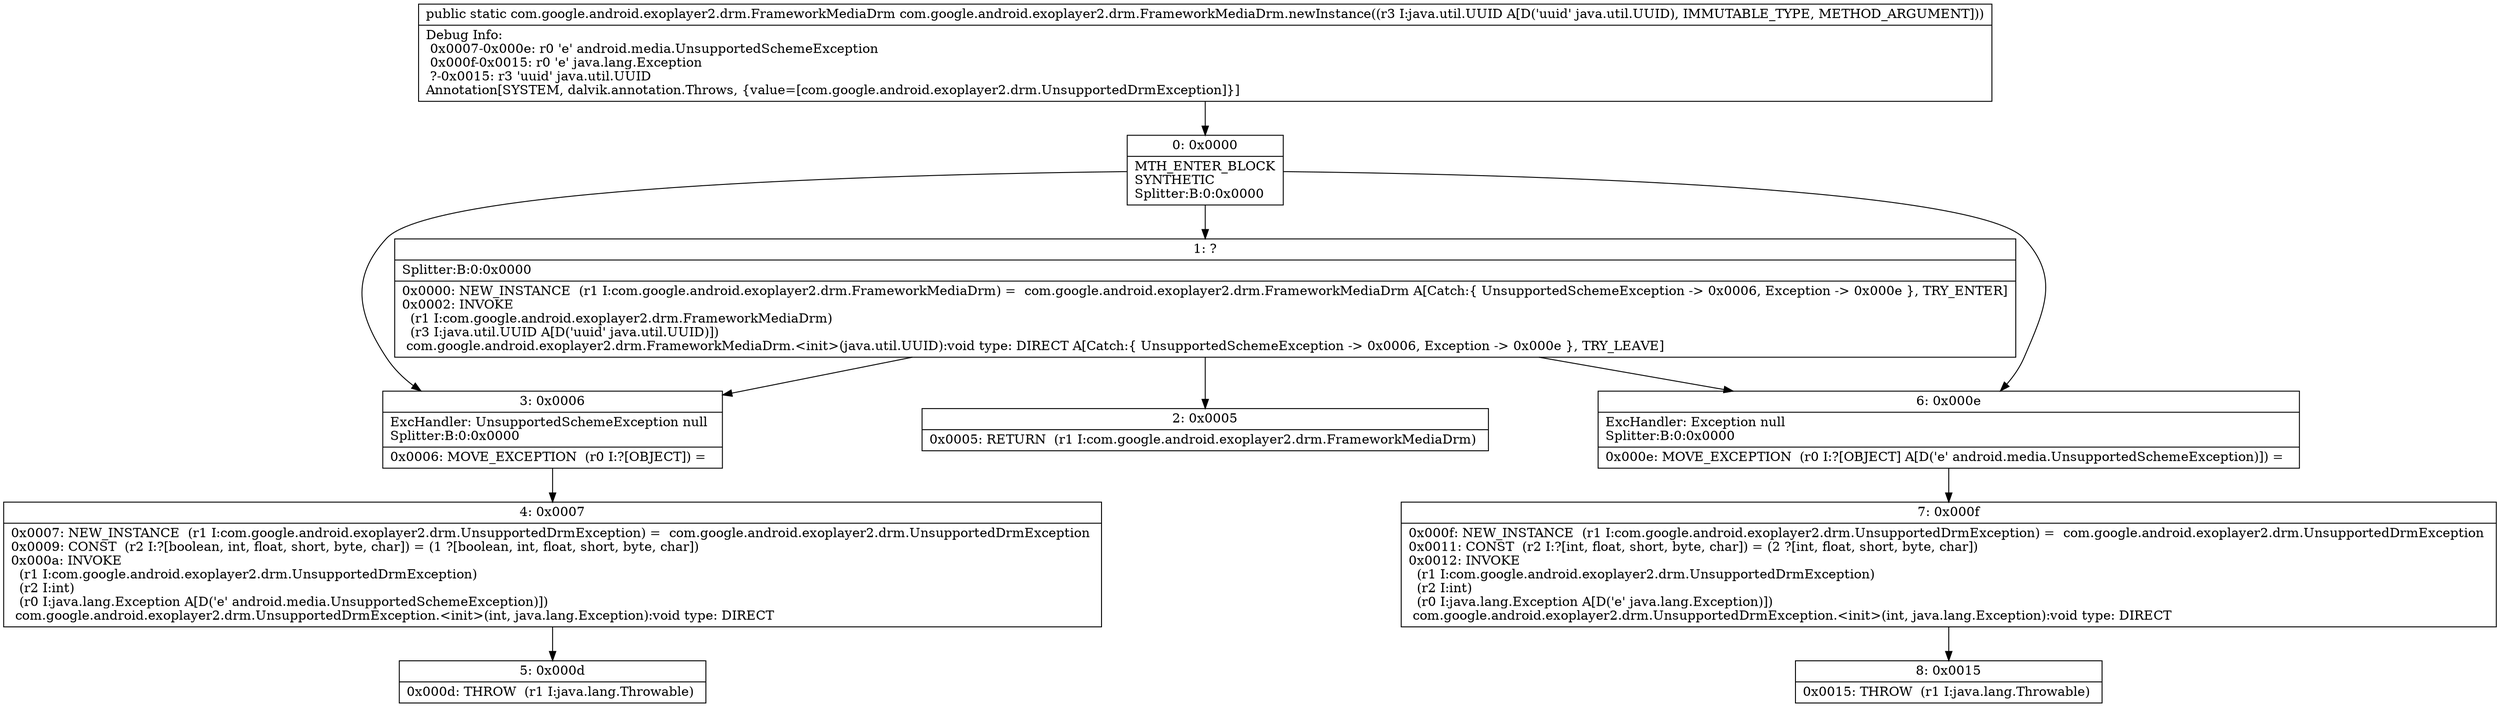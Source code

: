 digraph "CFG forcom.google.android.exoplayer2.drm.FrameworkMediaDrm.newInstance(Ljava\/util\/UUID;)Lcom\/google\/android\/exoplayer2\/drm\/FrameworkMediaDrm;" {
Node_0 [shape=record,label="{0\:\ 0x0000|MTH_ENTER_BLOCK\lSYNTHETIC\lSplitter:B:0:0x0000\l}"];
Node_1 [shape=record,label="{1\:\ ?|Splitter:B:0:0x0000\l|0x0000: NEW_INSTANCE  (r1 I:com.google.android.exoplayer2.drm.FrameworkMediaDrm) =  com.google.android.exoplayer2.drm.FrameworkMediaDrm A[Catch:\{ UnsupportedSchemeException \-\> 0x0006, Exception \-\> 0x000e \}, TRY_ENTER]\l0x0002: INVOKE  \l  (r1 I:com.google.android.exoplayer2.drm.FrameworkMediaDrm)\l  (r3 I:java.util.UUID A[D('uuid' java.util.UUID)])\l com.google.android.exoplayer2.drm.FrameworkMediaDrm.\<init\>(java.util.UUID):void type: DIRECT A[Catch:\{ UnsupportedSchemeException \-\> 0x0006, Exception \-\> 0x000e \}, TRY_LEAVE]\l}"];
Node_2 [shape=record,label="{2\:\ 0x0005|0x0005: RETURN  (r1 I:com.google.android.exoplayer2.drm.FrameworkMediaDrm) \l}"];
Node_3 [shape=record,label="{3\:\ 0x0006|ExcHandler: UnsupportedSchemeException null\lSplitter:B:0:0x0000\l|0x0006: MOVE_EXCEPTION  (r0 I:?[OBJECT]) =  \l}"];
Node_4 [shape=record,label="{4\:\ 0x0007|0x0007: NEW_INSTANCE  (r1 I:com.google.android.exoplayer2.drm.UnsupportedDrmException) =  com.google.android.exoplayer2.drm.UnsupportedDrmException \l0x0009: CONST  (r2 I:?[boolean, int, float, short, byte, char]) = (1 ?[boolean, int, float, short, byte, char]) \l0x000a: INVOKE  \l  (r1 I:com.google.android.exoplayer2.drm.UnsupportedDrmException)\l  (r2 I:int)\l  (r0 I:java.lang.Exception A[D('e' android.media.UnsupportedSchemeException)])\l com.google.android.exoplayer2.drm.UnsupportedDrmException.\<init\>(int, java.lang.Exception):void type: DIRECT \l}"];
Node_5 [shape=record,label="{5\:\ 0x000d|0x000d: THROW  (r1 I:java.lang.Throwable) \l}"];
Node_6 [shape=record,label="{6\:\ 0x000e|ExcHandler: Exception null\lSplitter:B:0:0x0000\l|0x000e: MOVE_EXCEPTION  (r0 I:?[OBJECT] A[D('e' android.media.UnsupportedSchemeException)]) =  \l}"];
Node_7 [shape=record,label="{7\:\ 0x000f|0x000f: NEW_INSTANCE  (r1 I:com.google.android.exoplayer2.drm.UnsupportedDrmException) =  com.google.android.exoplayer2.drm.UnsupportedDrmException \l0x0011: CONST  (r2 I:?[int, float, short, byte, char]) = (2 ?[int, float, short, byte, char]) \l0x0012: INVOKE  \l  (r1 I:com.google.android.exoplayer2.drm.UnsupportedDrmException)\l  (r2 I:int)\l  (r0 I:java.lang.Exception A[D('e' java.lang.Exception)])\l com.google.android.exoplayer2.drm.UnsupportedDrmException.\<init\>(int, java.lang.Exception):void type: DIRECT \l}"];
Node_8 [shape=record,label="{8\:\ 0x0015|0x0015: THROW  (r1 I:java.lang.Throwable) \l}"];
MethodNode[shape=record,label="{public static com.google.android.exoplayer2.drm.FrameworkMediaDrm com.google.android.exoplayer2.drm.FrameworkMediaDrm.newInstance((r3 I:java.util.UUID A[D('uuid' java.util.UUID), IMMUTABLE_TYPE, METHOD_ARGUMENT]))  | Debug Info:\l  0x0007\-0x000e: r0 'e' android.media.UnsupportedSchemeException\l  0x000f\-0x0015: r0 'e' java.lang.Exception\l  ?\-0x0015: r3 'uuid' java.util.UUID\lAnnotation[SYSTEM, dalvik.annotation.Throws, \{value=[com.google.android.exoplayer2.drm.UnsupportedDrmException]\}]\l}"];
MethodNode -> Node_0;
Node_0 -> Node_1;
Node_0 -> Node_3;
Node_0 -> Node_6;
Node_1 -> Node_2;
Node_1 -> Node_3;
Node_1 -> Node_6;
Node_3 -> Node_4;
Node_4 -> Node_5;
Node_6 -> Node_7;
Node_7 -> Node_8;
}

